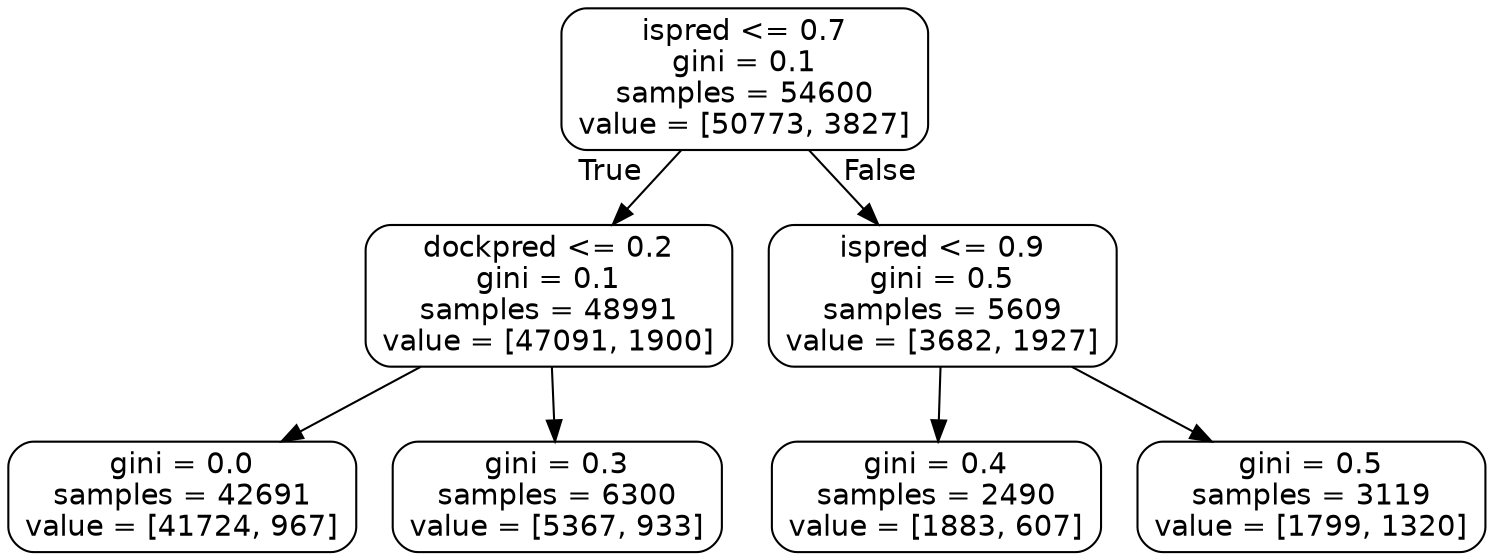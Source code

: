 digraph Tree {
node [shape=box, style="rounded", color="black", fontname=helvetica] ;
edge [fontname=helvetica] ;
0 [label="ispred <= 0.7\ngini = 0.1\nsamples = 54600\nvalue = [50773, 3827]"] ;
1 [label="dockpred <= 0.2\ngini = 0.1\nsamples = 48991\nvalue = [47091, 1900]"] ;
0 -> 1 [labeldistance=2.5, labelangle=45, headlabel="True"] ;
2 [label="gini = 0.0\nsamples = 42691\nvalue = [41724, 967]"] ;
1 -> 2 ;
3 [label="gini = 0.3\nsamples = 6300\nvalue = [5367, 933]"] ;
1 -> 3 ;
4 [label="ispred <= 0.9\ngini = 0.5\nsamples = 5609\nvalue = [3682, 1927]"] ;
0 -> 4 [labeldistance=2.5, labelangle=-45, headlabel="False"] ;
5 [label="gini = 0.4\nsamples = 2490\nvalue = [1883, 607]"] ;
4 -> 5 ;
6 [label="gini = 0.5\nsamples = 3119\nvalue = [1799, 1320]"] ;
4 -> 6 ;
}